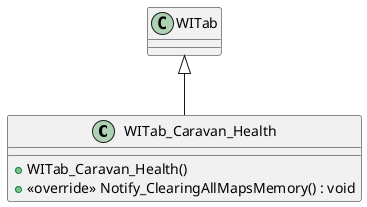 @startuml
class WITab_Caravan_Health {
    + WITab_Caravan_Health()
    + <<override>> Notify_ClearingAllMapsMemory() : void
}
WITab <|-- WITab_Caravan_Health
@enduml
